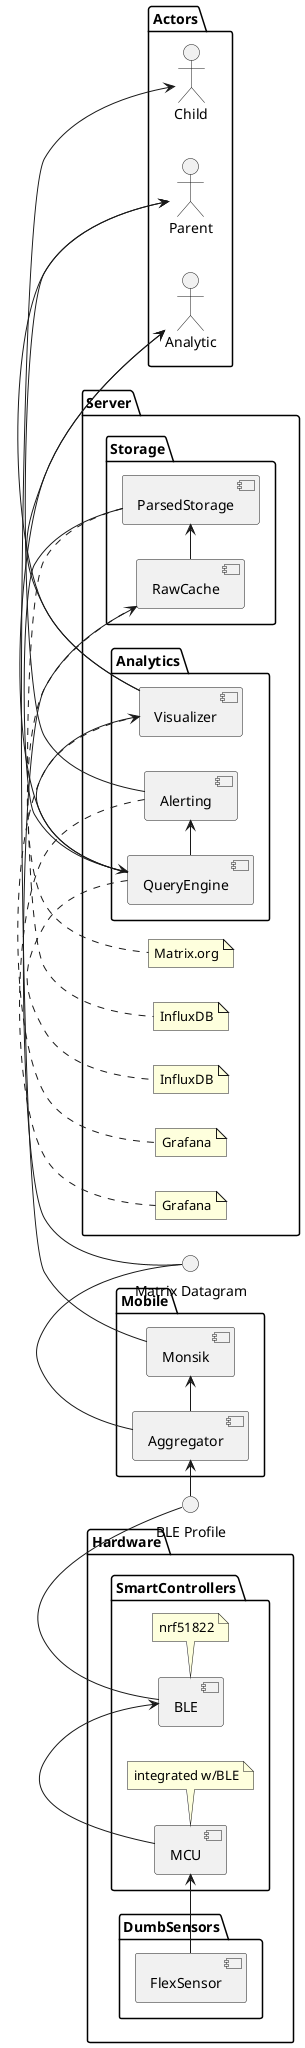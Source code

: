 @startuml
skinparam componentStyle uml2
left to right direction

interface "BLE Profile" [[https://github.com/motorica-org/telemetry-docs/wiki/BLE-Profile]]
interface "Matrix Datagram" [[https://github.com/motorica-org/telemetry-docs/wiki/Matrix-datagram]]

package Hardware {
    package SmartControllers {
        [MCU] -> [BLE]
        [BLE] - (BLE Profile)

        note bottom of [MCU]: integrated w/BLE
        note bottom of [BLE]: nrf51822
    }

    package DumbSensors {
        [FlexSensor] -> [MCU]
    }
}

package Mobile {
    (BLE Profile) -> [Aggregator]
    [Aggregator] -> [Monsik]
    [Aggregator] - (Matrix Datagram)
}

package Server {
    package Storage {
        (Matrix Datagram) -> [RawCache]
        [RawCache] -> [ParsedStorage]
    }
    package Analytics {
        [ParsedStorage] -> [QueryEngine]
        [QueryEngine] -> [Visualizer]
        [QueryEngine] -> [Alerting]
    }

    note bottom of RawCache: Matrix.org
    note bottom of ParsedStorage: InfluxDB
    note bottom of QueryEngine: InfluxDB
    note bottom of Visualizer: Grafana
    note bottom of Alerting: Grafana
}

package Actors {
    actor Child
    actor Parent
    actor Analytic

    Child <- [Monsik]

    Parent <- [Visualizer]
    Parent <- [Alerting]

    Analytic <- [QueryEngine]
    Analytic <- [Visualizer]
}
@enduml
